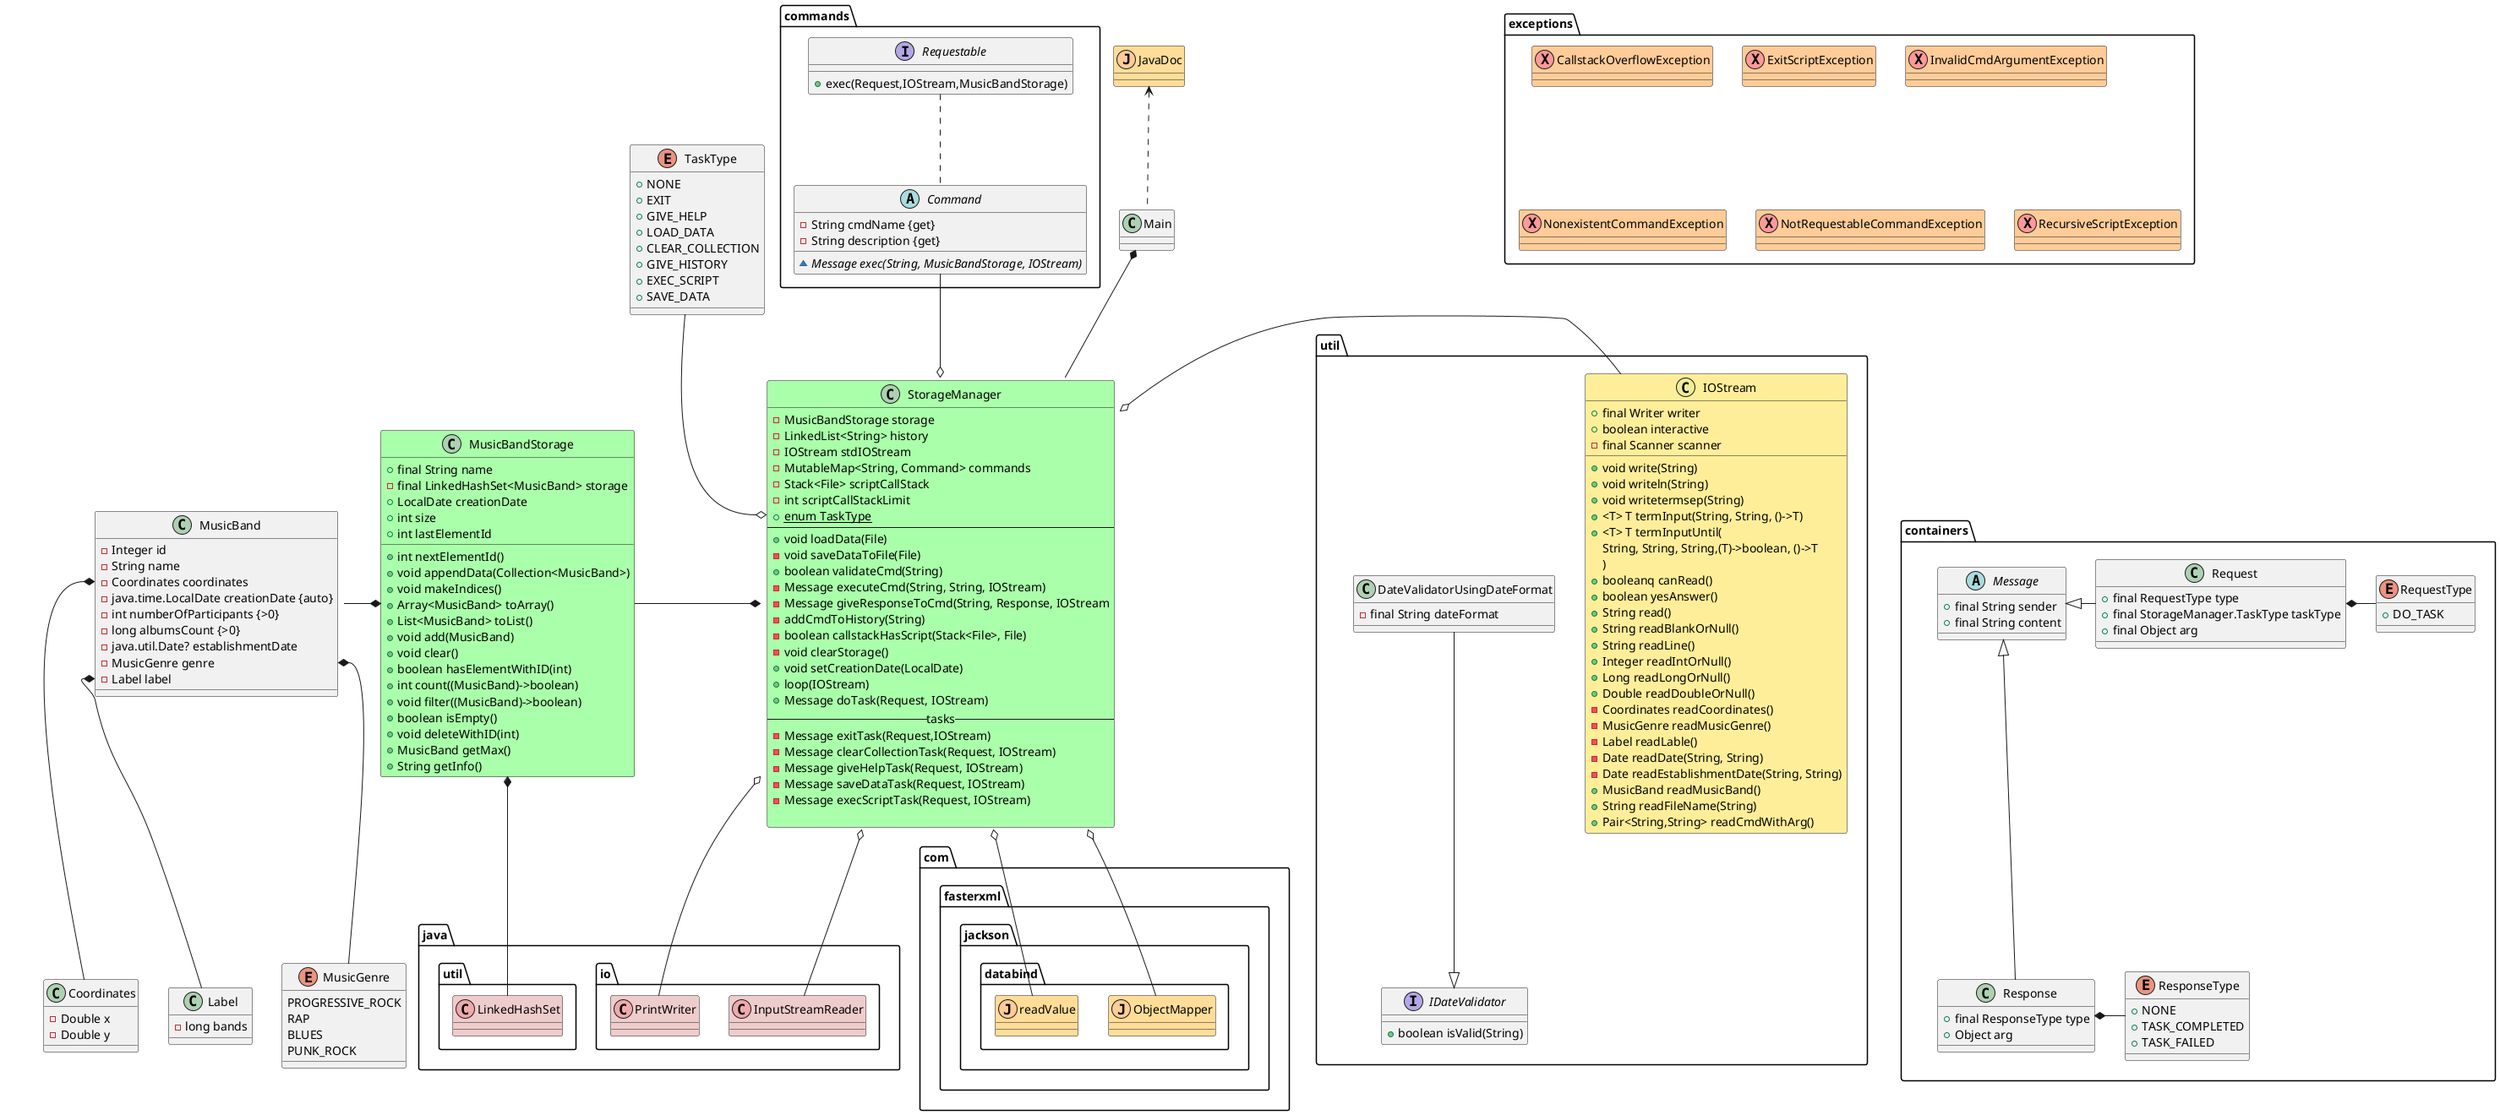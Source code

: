 @startuml
'https://plantuml.com/sequence-diagram

Class Coordinates {
    - Double x
    - Double y
}
class Label {
    - long bands
}
enum MusicGenre {
    PROGRESSIVE_ROCK
    RAP
    BLUES
    PUNK_ROCK
}
class MusicBand {
    - Integer id
    - String name
    - Coordinates coordinates
    - java.time.LocalDate creationDate {auto}
    - int numberOfParticipants {>0}
    - long albumsCount {>0}
    - java.util.Date? establishmentDate
    - MusicGenre genre
    - Label label
}

Coordinates -u-* MusicBand::coordinates
Label -up-* MusicBand::label
MusicGenre -u-* MusicBand::genre

class MusicBandStorage #AAFFAA {
    + final String name
    - final LinkedHashSet<MusicBand> storage
    + LocalDate creationDate
    + int size
    + int lastElementId
    + int nextElementId()
    + void appendData(Collection<MusicBand>)
    + void makeIndices()
    + Array<MusicBand> toArray()
    + List<MusicBand> toList()
    + void add(MusicBand)
    + void clear()
    + boolean hasElementWithID(int)
    + int count((MusicBand)->boolean)
    + void filter((MusicBand)->boolean)
    + boolean isEmpty()
    + void deleteWithID(int)
    + MusicBand getMax()
    + String getInfo()

}

MusicBand -* MusicBandStorage
class StorageManager #AAFFAA {
    - MusicBandStorage storage
    - LinkedList<String> history
    - IOStream stdIOStream
    - MutableMap<String, Command> commands
    - Stack<File> scriptCallStack
    - int scriptCallStackLimit
    + {static} enum TaskType
    ---
    + void loadData(File)
    - void saveDataToFile(File)
    + boolean validateCmd(String)
    - Message executeCmd(String, String, IOStream)
    - Message giveResponseToCmd(String, Response, IOStream
    - addCmdToHistory(String)
    - boolean callstackHasScript(Stack<File>, File)
    - void clearStorage()
    + void setCreationDate(LocalDate)
    + loop(IOStream)
    + Message doTask(Request, IOStream)
    --tasks--
    - Message exitTask(Request,IOStream)
    - Message clearCollectionTask(Request, IOStream)
    - Message giveHelpTask(Request, IOStream)
    - Message saveDataTask(Request, IOStream)
    - Message execScriptTask(Request, IOStream)

}

enum TaskType {
    + NONE
    + EXIT
    + GIVE_HELP
    + LOAD_DATA
    + CLEAR_COLLECTION
    + GIVE_HISTORY
    + EXEC_SCRIPT
    + SAVE_DATA
}

TaskType -d-o StorageManager::enum
package commands {
abstract class Command {
    - String cmdName {get}
    - String description {get}

    ~ {abstract}Message exec(String, MusicBandStorage, IOStream)
}

interface Requestable{
    + exec(Request,IOStream,MusicBandStorage)
}
Requestable .. Command
}





class JavaDoc << (J, #FFCC99)>> #FFDD99
Main .u.> JavaDoc

class com.fasterxml.jackson.databind.ObjectMapper << (J, #FFCC99)>> #FFDD99
class com.fasterxml.jackson.databind.readValue << (J, #FFCC99)>> #FFDD99
StorageManager o-- com.fasterxml.jackson.databind.readValue
StorageManager o-- com.fasterxml.jackson.databind.ObjectMapper

class java.io.InputStreamReader << (C, #EEAAAA) >> #EFCCCC
class java.io.PrintWriter << (C, #EEAAAA) >> #EFCCCC
StorageManager o-- java.io.InputStreamReader
StorageManager o-- java.io.PrintWriter


class java.util.LinkedHashSet << (C, #EEAAAA) >> #EFCCCC
MusicBandStorage *-up- java.util.LinkedHashSet

package util {
    IOStream -l-o StorageManager
    interface IDateValidator {
        + boolean isValid(String)
    }
    class DateValidatorUsingDateFormat {
        - final String dateFormat
    }
    DateValidatorUsingDateFormat --|> IDateValidator
    class IOStream << (C, #EEEE99)>> #FFEE99{
        + final Writer writer
        + boolean interactive
        - final Scanner scanner
        + void write(String)
        + void writeln(String)
        + void writetermsep(String)
        + <T> T termInput(String, String, ()->T)
        + <T> T termInputUntil(
        String, String, String,(T)->boolean, ()->T
        )
        + booleanq canRead()
        + boolean yesAnswer()
        + String read()
        + String readBlankOrNull()
        + String readLine()
        + Integer readIntOrNull()
        + Long readLongOrNull()
        + Double readDoubleOrNull()
        - Coordinates readCoordinates()
        - MusicGenre readMusicGenre()
        - Label readLable()
        - Date readDate(String, String)
        - Date readEstablishmentDate(String, String)
        + MusicBand readMusicBand()
        + String readFileName(String)
        + Pair<String,String> readCmdWithArg()
    }
}
Command --o StorageManager
'(Command,StorageManager) - ICommand

MusicBandStorage -* StorageManager

StorageManager -up-* Main

package containers{
    abstract class Message{
        + final String sender
        + final String content
    }
    enum ResponseType{
        + NONE
        + TASK_COMPLETED
        + TASK_FAILED
    }
    class Response {
        + final ResponseType type
        + Object arg
    }
    ResponseType -l-* Response
    Response -u-|> Message
    enum RequestType{
        + DO_TASK
    }
    class Request {
        + final RequestType type
        + final StorageManager.TaskType taskType
        + final Object arg
    }
    RequestType -l-* Request
    Request -l-|> Message
}

package exceptions {
    class CallstackOverflowException <<X, #FF9999>> #FFCC99
    class ExitScriptException <<X, #FF9999>> #FFCC99
    class InvalidCmdArgumentException <<X, #FF9999>> #FFCC99
    class NonexistentCommandException <<X, #FF9999>> #FFCC99
    class NotRequestableCommandException <<X, #FF9999>> #FFCC99
    class RecursiveScriptException <<X, #FF9999>> #FFCC99
}

util -[hidden]r-> containers

@enduml